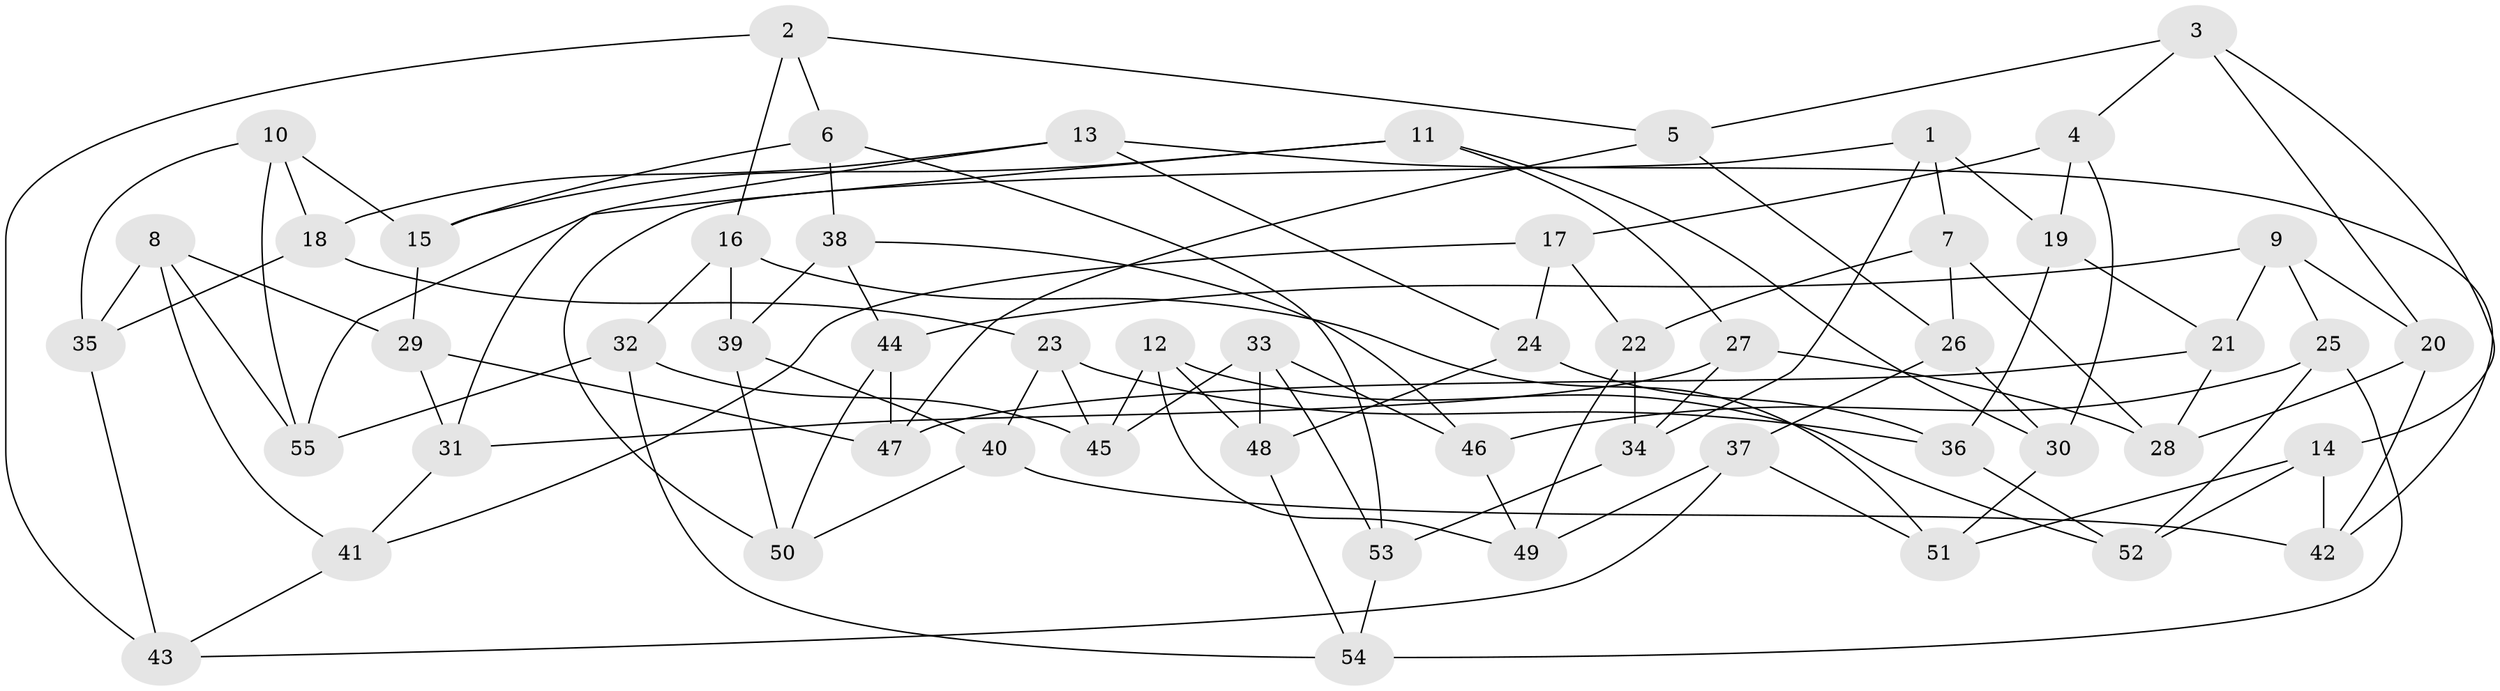 // Generated by graph-tools (version 1.1) at 2025/16/03/09/25 04:16:40]
// undirected, 55 vertices, 110 edges
graph export_dot {
graph [start="1"]
  node [color=gray90,style=filled];
  1;
  2;
  3;
  4;
  5;
  6;
  7;
  8;
  9;
  10;
  11;
  12;
  13;
  14;
  15;
  16;
  17;
  18;
  19;
  20;
  21;
  22;
  23;
  24;
  25;
  26;
  27;
  28;
  29;
  30;
  31;
  32;
  33;
  34;
  35;
  36;
  37;
  38;
  39;
  40;
  41;
  42;
  43;
  44;
  45;
  46;
  47;
  48;
  49;
  50;
  51;
  52;
  53;
  54;
  55;
  1 -- 50;
  1 -- 34;
  1 -- 19;
  1 -- 7;
  2 -- 6;
  2 -- 16;
  2 -- 5;
  2 -- 43;
  3 -- 4;
  3 -- 5;
  3 -- 14;
  3 -- 20;
  4 -- 19;
  4 -- 30;
  4 -- 17;
  5 -- 26;
  5 -- 47;
  6 -- 15;
  6 -- 38;
  6 -- 53;
  7 -- 22;
  7 -- 28;
  7 -- 26;
  8 -- 41;
  8 -- 55;
  8 -- 35;
  8 -- 29;
  9 -- 44;
  9 -- 25;
  9 -- 20;
  9 -- 21;
  10 -- 18;
  10 -- 15;
  10 -- 55;
  10 -- 35;
  11 -- 15;
  11 -- 27;
  11 -- 55;
  11 -- 30;
  12 -- 45;
  12 -- 48;
  12 -- 52;
  12 -- 49;
  13 -- 24;
  13 -- 18;
  13 -- 42;
  13 -- 31;
  14 -- 42;
  14 -- 51;
  14 -- 52;
  15 -- 29;
  16 -- 32;
  16 -- 51;
  16 -- 39;
  17 -- 24;
  17 -- 22;
  17 -- 41;
  18 -- 23;
  18 -- 35;
  19 -- 21;
  19 -- 36;
  20 -- 42;
  20 -- 28;
  21 -- 47;
  21 -- 28;
  22 -- 34;
  22 -- 49;
  23 -- 45;
  23 -- 36;
  23 -- 40;
  24 -- 48;
  24 -- 36;
  25 -- 46;
  25 -- 54;
  25 -- 52;
  26 -- 37;
  26 -- 30;
  27 -- 28;
  27 -- 31;
  27 -- 34;
  29 -- 47;
  29 -- 31;
  30 -- 51;
  31 -- 41;
  32 -- 55;
  32 -- 54;
  32 -- 45;
  33 -- 53;
  33 -- 45;
  33 -- 48;
  33 -- 46;
  34 -- 53;
  35 -- 43;
  36 -- 52;
  37 -- 43;
  37 -- 49;
  37 -- 51;
  38 -- 39;
  38 -- 46;
  38 -- 44;
  39 -- 40;
  39 -- 50;
  40 -- 50;
  40 -- 42;
  41 -- 43;
  44 -- 50;
  44 -- 47;
  46 -- 49;
  48 -- 54;
  53 -- 54;
}
